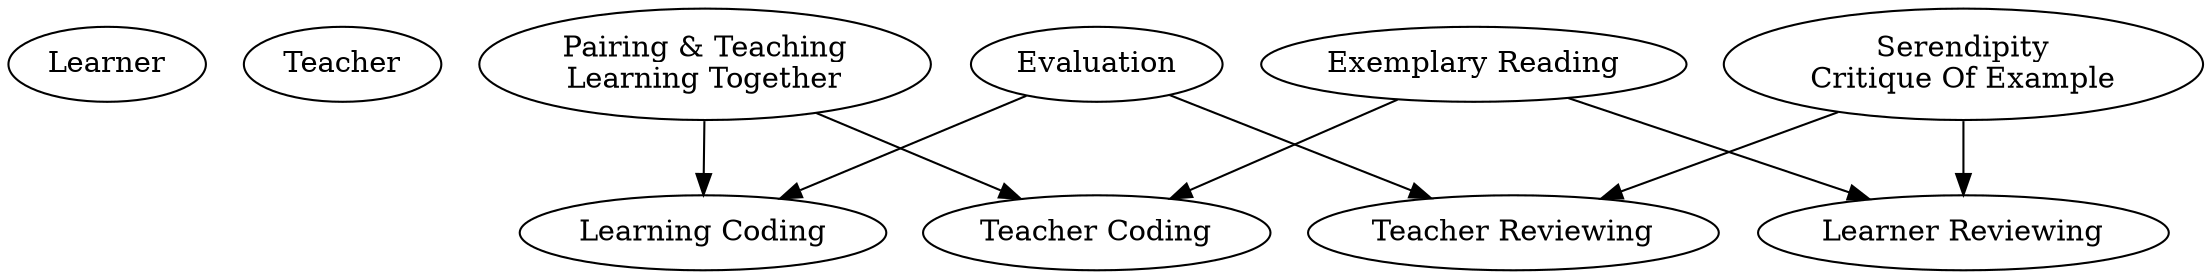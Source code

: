 digraph codereview {
  PersonA [ label = "Learner" ]
  PersonB [ label = "Teacher" ]

  ACoding [ label = "Learning Coding" ]
  BCoding [ label = "Teacher Coding" ]
  AReviewing [ label = "Learner Reviewing" ]
  BReviewing [ label = "Teacher Reviewing" ]

  PairingTeaching [ label = "Pairing & Teaching\nLearning Together" ]
  Evaluation [ label = "Evaluation" ]
  ExemplaryReading [ label = "Exemplary Reading"]
  SerendipitousEvaluationOfExample [ label = "Serendipity\nCritique Of Example" ]


  PairingTeaching -> BCoding
  PairingTeaching -> ACoding

  Evaluation -> ACoding
  Evaluation -> BReviewing

  ExemplaryReading -> AReviewing
  ExemplaryReading -> BCoding

  SerendipitousEvaluationOfExample -> AReviewing
  SerendipitousEvaluationOfExample -> BReviewing

  overlap=false
  #layout=neato
}
